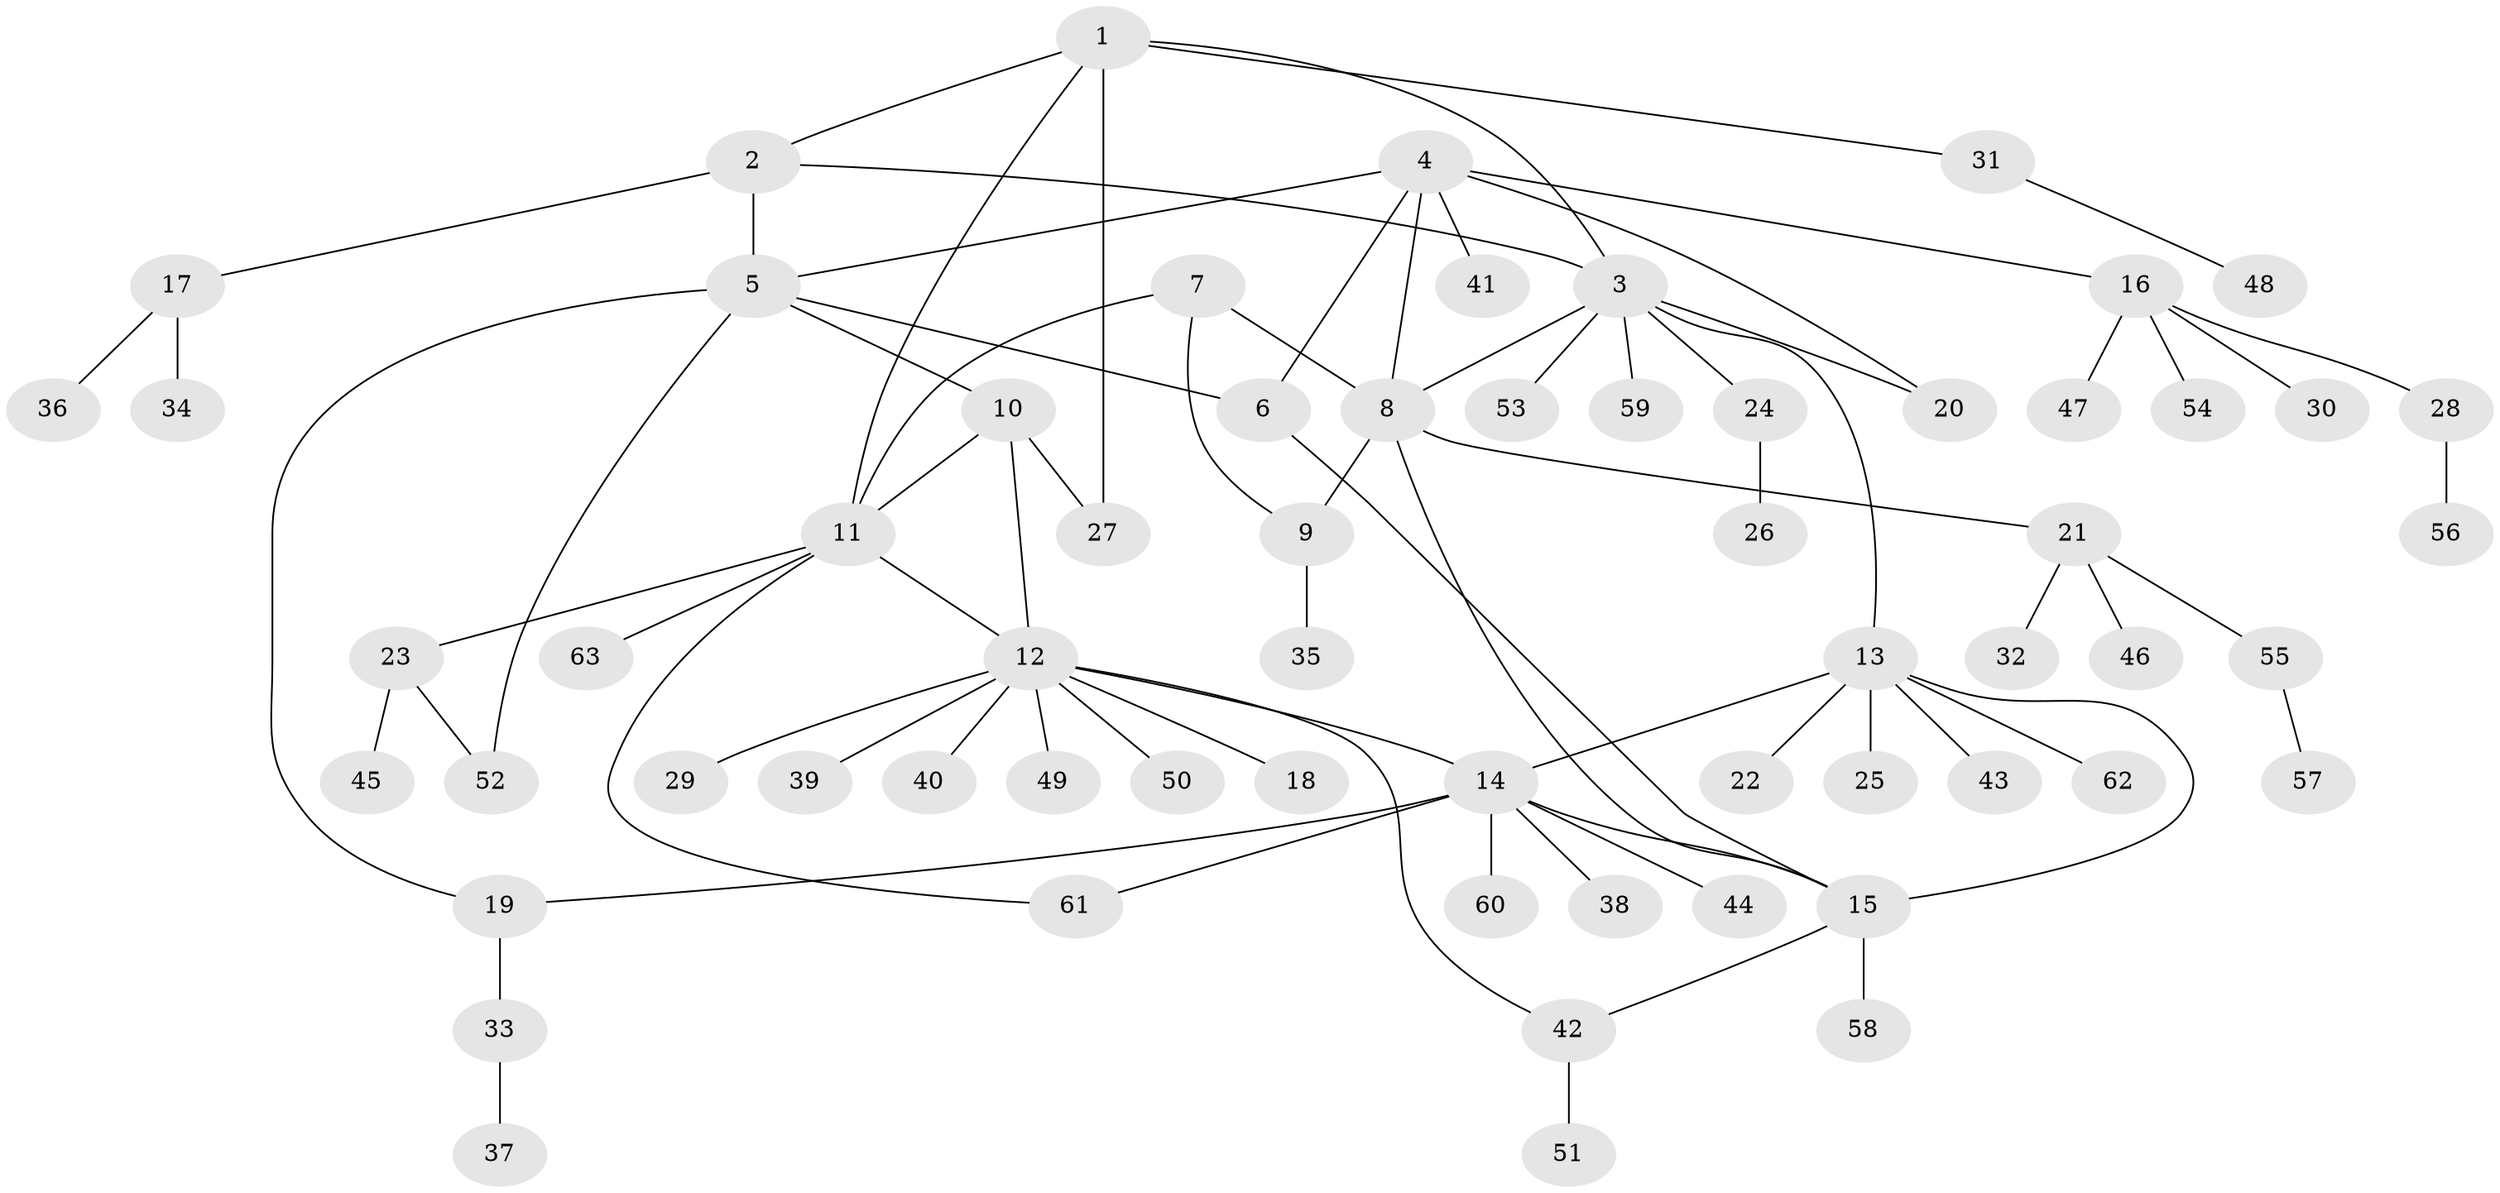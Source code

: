 // Generated by graph-tools (version 1.1) at 2025/54/03/09/25 04:54:21]
// undirected, 63 vertices, 79 edges
graph export_dot {
graph [start="1"]
  node [color=gray90,style=filled];
  1;
  2;
  3;
  4;
  5;
  6;
  7;
  8;
  9;
  10;
  11;
  12;
  13;
  14;
  15;
  16;
  17;
  18;
  19;
  20;
  21;
  22;
  23;
  24;
  25;
  26;
  27;
  28;
  29;
  30;
  31;
  32;
  33;
  34;
  35;
  36;
  37;
  38;
  39;
  40;
  41;
  42;
  43;
  44;
  45;
  46;
  47;
  48;
  49;
  50;
  51;
  52;
  53;
  54;
  55;
  56;
  57;
  58;
  59;
  60;
  61;
  62;
  63;
  1 -- 2;
  1 -- 3;
  1 -- 11;
  1 -- 27;
  1 -- 31;
  2 -- 3;
  2 -- 5;
  2 -- 17;
  3 -- 8;
  3 -- 13;
  3 -- 20;
  3 -- 24;
  3 -- 53;
  3 -- 59;
  4 -- 5;
  4 -- 6;
  4 -- 8;
  4 -- 16;
  4 -- 20;
  4 -- 41;
  5 -- 6;
  5 -- 10;
  5 -- 19;
  5 -- 52;
  6 -- 15;
  7 -- 8;
  7 -- 9;
  7 -- 11;
  8 -- 9;
  8 -- 15;
  8 -- 21;
  9 -- 35;
  10 -- 11;
  10 -- 12;
  10 -- 27;
  11 -- 12;
  11 -- 23;
  11 -- 61;
  11 -- 63;
  12 -- 14;
  12 -- 18;
  12 -- 29;
  12 -- 39;
  12 -- 40;
  12 -- 42;
  12 -- 49;
  12 -- 50;
  13 -- 14;
  13 -- 15;
  13 -- 22;
  13 -- 25;
  13 -- 43;
  13 -- 62;
  14 -- 15;
  14 -- 19;
  14 -- 38;
  14 -- 44;
  14 -- 60;
  14 -- 61;
  15 -- 42;
  15 -- 58;
  16 -- 28;
  16 -- 30;
  16 -- 47;
  16 -- 54;
  17 -- 34;
  17 -- 36;
  19 -- 33;
  21 -- 32;
  21 -- 46;
  21 -- 55;
  23 -- 45;
  23 -- 52;
  24 -- 26;
  28 -- 56;
  31 -- 48;
  33 -- 37;
  42 -- 51;
  55 -- 57;
}
